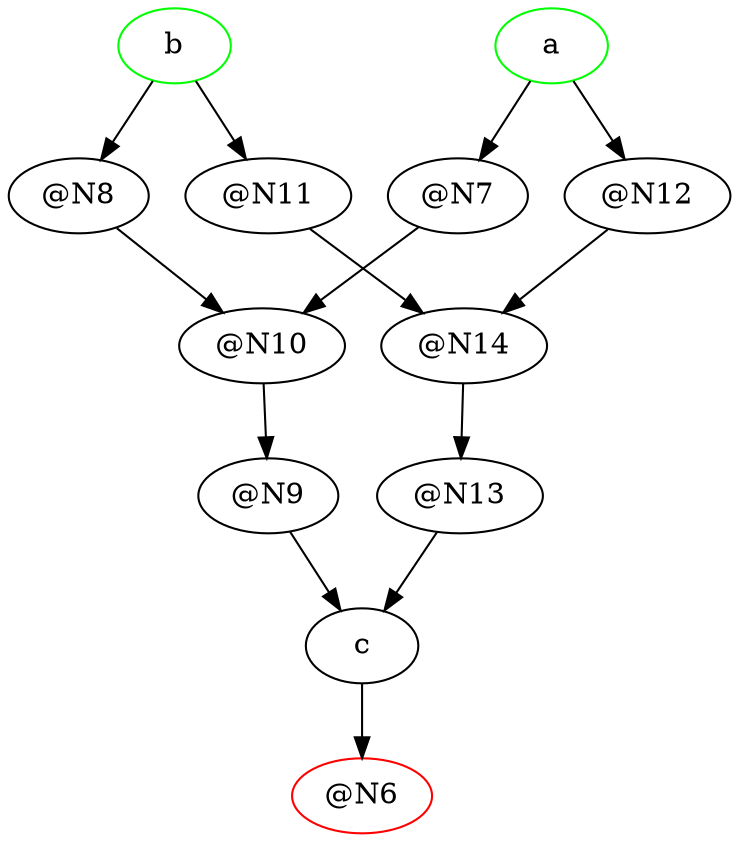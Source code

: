digraph dist {
  "@N10" -> "@N9"
  "@N12" -> "@N14"
  "@N11" -> "@N14"
  "@N0" -> "@N12"
  "@N1" -> "@N11"
  "@N1" -> "@N8"
  "@N13" -> "@N4"
  "@N9" -> "@N4"
  "@N8" -> "@N10"
  "@N7" -> "@N10"
  "@N0" -> "@N7"
  "@N14" -> "@N13"
  "@N4" -> "@N6"
  "@N1" [ label = "b" ]
  "@N4" [ label = "c" ]
  "@N0" [ label = "a" ]
  "@N0" [ color = "green" ]
  "@N1" [ color = "green" ]
  "@N6" [ color = "red" ]
}

